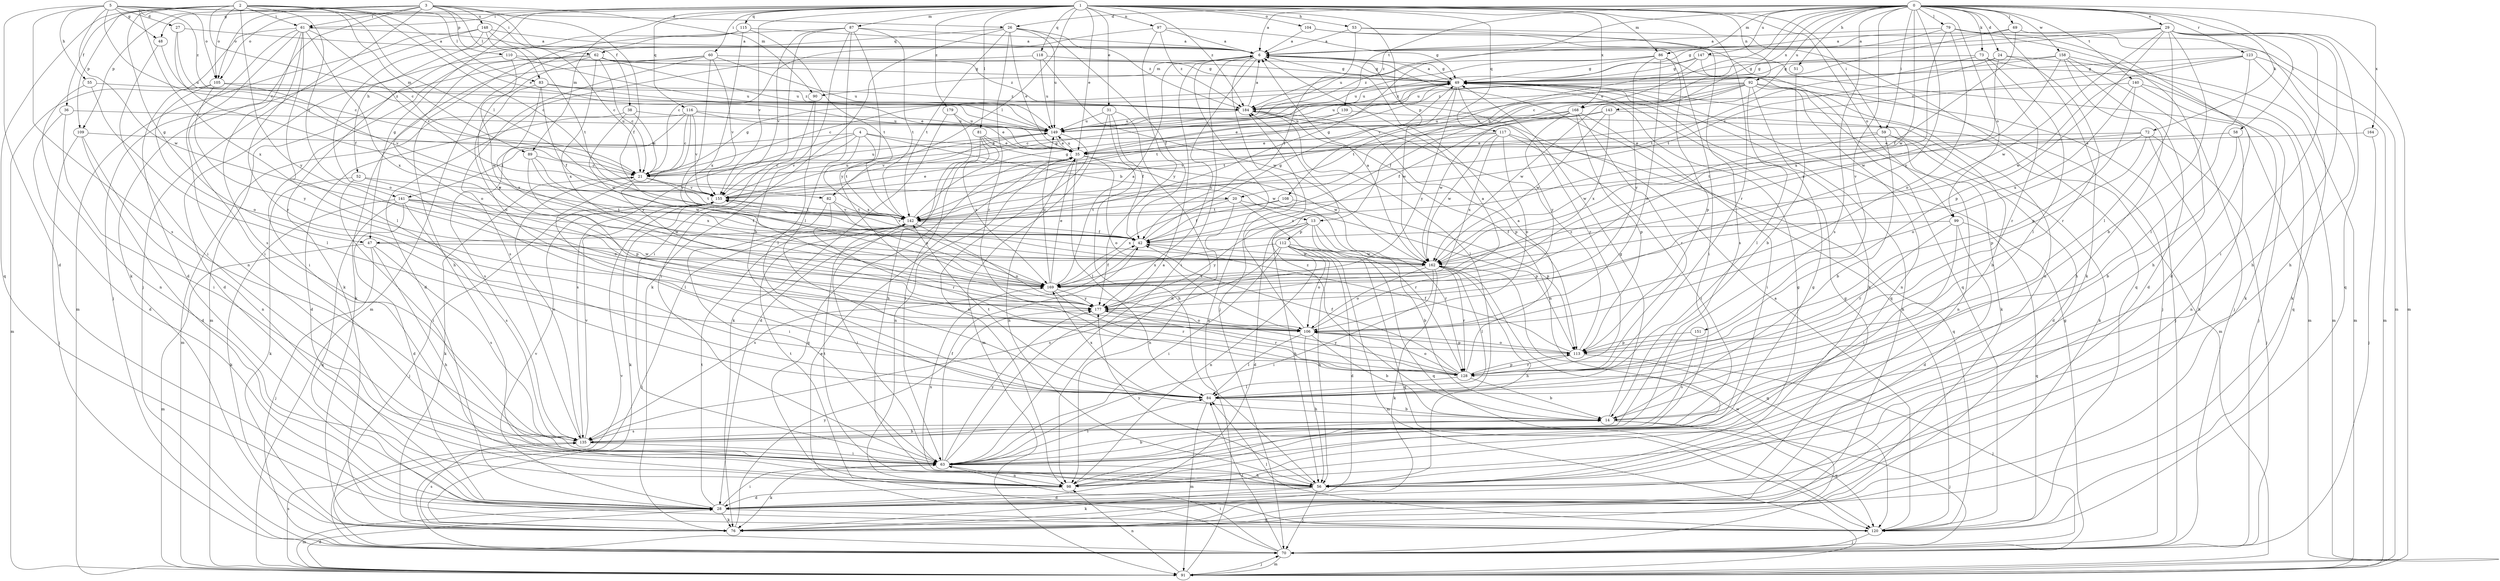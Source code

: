 strict digraph  {
0;
1;
2;
3;
4;
5;
6;
13;
14;
20;
21;
24;
26;
27;
28;
29;
31;
35;
36;
38;
42;
47;
48;
49;
51;
52;
53;
55;
56;
58;
59;
60;
61;
62;
63;
69;
70;
72;
73;
76;
79;
81;
82;
83;
84;
86;
87;
89;
90;
91;
92;
97;
98;
99;
104;
105;
106;
108;
109;
110;
112;
113;
115;
116;
117;
118;
120;
123;
128;
135;
139;
140;
141;
142;
143;
147;
148;
149;
151;
155;
158;
162;
164;
168;
169;
177;
179;
184;
0 -> 6  [label=a];
0 -> 13  [label=b];
0 -> 20  [label=c];
0 -> 24  [label=d];
0 -> 26  [label=d];
0 -> 29  [label=e];
0 -> 47  [label=g];
0 -> 51  [label=h];
0 -> 58  [label=i];
0 -> 59  [label=i];
0 -> 69  [label=j];
0 -> 72  [label=k];
0 -> 73  [label=k];
0 -> 76  [label=k];
0 -> 79  [label=l];
0 -> 86  [label=m];
0 -> 99  [label=o];
0 -> 123  [label=r];
0 -> 135  [label=s];
0 -> 139  [label=t];
0 -> 140  [label=t];
0 -> 143  [label=u];
0 -> 147  [label=u];
0 -> 151  [label=v];
0 -> 158  [label=w];
0 -> 162  [label=w];
0 -> 164  [label=x];
0 -> 168  [label=x];
0 -> 177  [label=y];
1 -> 31  [label=e];
1 -> 35  [label=e];
1 -> 47  [label=g];
1 -> 52  [label=h];
1 -> 53  [label=h];
1 -> 59  [label=i];
1 -> 60  [label=i];
1 -> 61  [label=i];
1 -> 81  [label=l];
1 -> 82  [label=l];
1 -> 86  [label=m];
1 -> 87  [label=m];
1 -> 89  [label=m];
1 -> 92  [label=n];
1 -> 97  [label=n];
1 -> 99  [label=o];
1 -> 104  [label=o];
1 -> 105  [label=o];
1 -> 108  [label=p];
1 -> 115  [label=q];
1 -> 116  [label=q];
1 -> 117  [label=q];
1 -> 118  [label=q];
1 -> 128  [label=r];
1 -> 155  [label=v];
1 -> 168  [label=x];
1 -> 179  [label=z];
1 -> 184  [label=z];
2 -> 20  [label=c];
2 -> 21  [label=c];
2 -> 35  [label=e];
2 -> 36  [label=f];
2 -> 47  [label=g];
2 -> 61  [label=i];
2 -> 82  [label=l];
2 -> 83  [label=l];
2 -> 89  [label=m];
2 -> 105  [label=o];
2 -> 109  [label=p];
2 -> 120  [label=q];
2 -> 141  [label=t];
2 -> 169  [label=x];
2 -> 177  [label=y];
3 -> 38  [label=f];
3 -> 42  [label=f];
3 -> 48  [label=g];
3 -> 61  [label=i];
3 -> 70  [label=j];
3 -> 76  [label=k];
3 -> 83  [label=l];
3 -> 90  [label=m];
3 -> 105  [label=o];
3 -> 109  [label=p];
3 -> 110  [label=p];
3 -> 148  [label=u];
4 -> 13  [label=b];
4 -> 35  [label=e];
4 -> 135  [label=s];
4 -> 141  [label=t];
4 -> 142  [label=t];
4 -> 155  [label=v];
4 -> 169  [label=x];
5 -> 21  [label=c];
5 -> 26  [label=d];
5 -> 27  [label=d];
5 -> 28  [label=d];
5 -> 48  [label=g];
5 -> 55  [label=h];
5 -> 62  [label=i];
5 -> 105  [label=o];
5 -> 135  [label=s];
5 -> 162  [label=w];
5 -> 184  [label=z];
6 -> 49  [label=g];
6 -> 63  [label=i];
6 -> 70  [label=j];
6 -> 90  [label=m];
6 -> 120  [label=q];
6 -> 177  [label=y];
13 -> 14  [label=b];
13 -> 28  [label=d];
13 -> 56  [label=h];
13 -> 112  [label=p];
13 -> 120  [label=q];
13 -> 128  [label=r];
13 -> 177  [label=y];
14 -> 49  [label=g];
14 -> 70  [label=j];
14 -> 120  [label=q];
14 -> 135  [label=s];
14 -> 184  [label=z];
20 -> 98  [label=n];
20 -> 113  [label=p];
20 -> 128  [label=r];
20 -> 142  [label=t];
20 -> 169  [label=x];
21 -> 49  [label=g];
21 -> 76  [label=k];
21 -> 84  [label=l];
21 -> 142  [label=t];
21 -> 149  [label=u];
21 -> 155  [label=v];
24 -> 49  [label=g];
24 -> 91  [label=m];
24 -> 128  [label=r];
24 -> 142  [label=t];
24 -> 162  [label=w];
26 -> 35  [label=e];
26 -> 42  [label=f];
26 -> 76  [label=k];
26 -> 128  [label=r];
26 -> 142  [label=t];
26 -> 149  [label=u];
26 -> 184  [label=z];
26 -> 62  [label=q];
27 -> 6  [label=a];
27 -> 42  [label=f];
27 -> 149  [label=u];
28 -> 49  [label=g];
28 -> 63  [label=i];
28 -> 76  [label=k];
28 -> 91  [label=m];
28 -> 120  [label=q];
28 -> 142  [label=t];
28 -> 155  [label=v];
29 -> 6  [label=a];
29 -> 14  [label=b];
29 -> 56  [label=h];
29 -> 63  [label=i];
29 -> 84  [label=l];
29 -> 91  [label=m];
29 -> 113  [label=p];
29 -> 120  [label=q];
29 -> 149  [label=u];
29 -> 162  [label=w];
29 -> 184  [label=z];
31 -> 42  [label=f];
31 -> 56  [label=h];
31 -> 91  [label=m];
31 -> 98  [label=n];
31 -> 149  [label=u];
35 -> 21  [label=c];
35 -> 56  [label=h];
35 -> 84  [label=l];
35 -> 98  [label=n];
35 -> 106  [label=o];
35 -> 120  [label=q];
35 -> 149  [label=u];
35 -> 162  [label=w];
36 -> 28  [label=d];
36 -> 63  [label=i];
36 -> 149  [label=u];
38 -> 21  [label=c];
38 -> 28  [label=d];
38 -> 149  [label=u];
38 -> 162  [label=w];
42 -> 49  [label=g];
42 -> 135  [label=s];
42 -> 155  [label=v];
42 -> 162  [label=w];
47 -> 56  [label=h];
47 -> 70  [label=j];
47 -> 91  [label=m];
47 -> 135  [label=s];
47 -> 162  [label=w];
48 -> 21  [label=c];
48 -> 63  [label=i];
49 -> 6  [label=a];
49 -> 21  [label=c];
49 -> 76  [label=k];
49 -> 91  [label=m];
49 -> 128  [label=r];
49 -> 142  [label=t];
49 -> 162  [label=w];
49 -> 177  [label=y];
49 -> 184  [label=z];
51 -> 14  [label=b];
52 -> 63  [label=i];
52 -> 76  [label=k];
52 -> 106  [label=o];
52 -> 155  [label=v];
53 -> 6  [label=a];
53 -> 42  [label=f];
53 -> 120  [label=q];
53 -> 135  [label=s];
55 -> 84  [label=l];
55 -> 98  [label=n];
55 -> 184  [label=z];
56 -> 28  [label=d];
56 -> 49  [label=g];
56 -> 70  [label=j];
56 -> 76  [label=k];
56 -> 142  [label=t];
56 -> 169  [label=x];
56 -> 177  [label=y];
58 -> 14  [label=b];
58 -> 35  [label=e];
58 -> 98  [label=n];
59 -> 14  [label=b];
59 -> 28  [label=d];
59 -> 35  [label=e];
59 -> 98  [label=n];
59 -> 162  [label=w];
60 -> 49  [label=g];
60 -> 76  [label=k];
60 -> 91  [label=m];
60 -> 135  [label=s];
60 -> 149  [label=u];
60 -> 155  [label=v];
60 -> 177  [label=y];
61 -> 6  [label=a];
61 -> 28  [label=d];
61 -> 63  [label=i];
61 -> 84  [label=l];
61 -> 98  [label=n];
61 -> 128  [label=r];
61 -> 135  [label=s];
61 -> 155  [label=v];
61 -> 169  [label=x];
62 -> 21  [label=c];
62 -> 49  [label=g];
62 -> 63  [label=i];
62 -> 106  [label=o];
62 -> 149  [label=u];
62 -> 169  [label=x];
62 -> 177  [label=y];
62 -> 184  [label=z];
63 -> 6  [label=a];
63 -> 14  [label=b];
63 -> 42  [label=f];
63 -> 56  [label=h];
63 -> 76  [label=k];
63 -> 84  [label=l];
63 -> 98  [label=n];
63 -> 177  [label=y];
69 -> 6  [label=a];
69 -> 35  [label=e];
69 -> 42  [label=f];
69 -> 56  [label=h];
70 -> 35  [label=e];
70 -> 49  [label=g];
70 -> 63  [label=i];
70 -> 84  [label=l];
70 -> 91  [label=m];
70 -> 155  [label=v];
70 -> 162  [label=w];
72 -> 35  [label=e];
72 -> 56  [label=h];
72 -> 70  [label=j];
72 -> 106  [label=o];
72 -> 113  [label=p];
72 -> 142  [label=t];
73 -> 49  [label=g];
73 -> 76  [label=k];
73 -> 84  [label=l];
73 -> 128  [label=r];
73 -> 142  [label=t];
76 -> 135  [label=s];
76 -> 177  [label=y];
79 -> 6  [label=a];
79 -> 28  [label=d];
79 -> 49  [label=g];
79 -> 56  [label=h];
79 -> 91  [label=m];
79 -> 106  [label=o];
79 -> 169  [label=x];
81 -> 28  [label=d];
81 -> 35  [label=e];
81 -> 63  [label=i];
81 -> 162  [label=w];
81 -> 169  [label=x];
82 -> 63  [label=i];
82 -> 128  [label=r];
82 -> 142  [label=t];
82 -> 169  [label=x];
83 -> 35  [label=e];
83 -> 42  [label=f];
83 -> 106  [label=o];
83 -> 169  [label=x];
83 -> 184  [label=z];
84 -> 14  [label=b];
84 -> 91  [label=m];
84 -> 142  [label=t];
84 -> 169  [label=x];
86 -> 49  [label=g];
86 -> 70  [label=j];
86 -> 106  [label=o];
86 -> 113  [label=p];
86 -> 149  [label=u];
86 -> 177  [label=y];
86 -> 184  [label=z];
87 -> 6  [label=a];
87 -> 14  [label=b];
87 -> 63  [label=i];
87 -> 84  [label=l];
87 -> 91  [label=m];
87 -> 142  [label=t];
87 -> 155  [label=v];
87 -> 177  [label=y];
89 -> 21  [label=c];
89 -> 113  [label=p];
89 -> 162  [label=w];
89 -> 169  [label=x];
90 -> 63  [label=i];
90 -> 84  [label=l];
91 -> 6  [label=a];
91 -> 28  [label=d];
91 -> 70  [label=j];
91 -> 98  [label=n];
91 -> 135  [label=s];
92 -> 42  [label=f];
92 -> 56  [label=h];
92 -> 70  [label=j];
92 -> 76  [label=k];
92 -> 84  [label=l];
92 -> 98  [label=n];
92 -> 142  [label=t];
92 -> 149  [label=u];
92 -> 162  [label=w];
92 -> 184  [label=z];
97 -> 6  [label=a];
97 -> 21  [label=c];
97 -> 49  [label=g];
97 -> 177  [label=y];
97 -> 184  [label=z];
98 -> 28  [label=d];
98 -> 49  [label=g];
98 -> 142  [label=t];
99 -> 28  [label=d];
99 -> 42  [label=f];
99 -> 63  [label=i];
99 -> 120  [label=q];
99 -> 128  [label=r];
104 -> 6  [label=a];
104 -> 63  [label=i];
104 -> 120  [label=q];
105 -> 91  [label=m];
105 -> 106  [label=o];
105 -> 155  [label=v];
105 -> 177  [label=y];
105 -> 184  [label=z];
106 -> 6  [label=a];
106 -> 14  [label=b];
106 -> 56  [label=h];
106 -> 84  [label=l];
106 -> 113  [label=p];
106 -> 184  [label=z];
108 -> 42  [label=f];
108 -> 113  [label=p];
108 -> 142  [label=t];
109 -> 28  [label=d];
109 -> 35  [label=e];
109 -> 70  [label=j];
109 -> 98  [label=n];
110 -> 28  [label=d];
110 -> 49  [label=g];
110 -> 149  [label=u];
110 -> 162  [label=w];
112 -> 28  [label=d];
112 -> 56  [label=h];
112 -> 63  [label=i];
112 -> 91  [label=m];
112 -> 98  [label=n];
112 -> 106  [label=o];
112 -> 120  [label=q];
112 -> 135  [label=s];
112 -> 162  [label=w];
112 -> 169  [label=x];
113 -> 42  [label=f];
113 -> 70  [label=j];
113 -> 106  [label=o];
113 -> 128  [label=r];
113 -> 184  [label=z];
115 -> 6  [label=a];
115 -> 56  [label=h];
115 -> 76  [label=k];
115 -> 142  [label=t];
115 -> 169  [label=x];
116 -> 21  [label=c];
116 -> 35  [label=e];
116 -> 91  [label=m];
116 -> 135  [label=s];
116 -> 149  [label=u];
116 -> 155  [label=v];
116 -> 177  [label=y];
117 -> 35  [label=e];
117 -> 63  [label=i];
117 -> 106  [label=o];
117 -> 120  [label=q];
117 -> 155  [label=v];
117 -> 162  [label=w];
117 -> 169  [label=x];
118 -> 28  [label=d];
118 -> 49  [label=g];
118 -> 149  [label=u];
118 -> 162  [label=w];
120 -> 6  [label=a];
120 -> 70  [label=j];
120 -> 84  [label=l];
123 -> 21  [label=c];
123 -> 49  [label=g];
123 -> 76  [label=k];
123 -> 84  [label=l];
123 -> 91  [label=m];
123 -> 162  [label=w];
128 -> 6  [label=a];
128 -> 14  [label=b];
128 -> 42  [label=f];
128 -> 84  [label=l];
128 -> 106  [label=o];
128 -> 113  [label=p];
128 -> 177  [label=y];
135 -> 14  [label=b];
135 -> 21  [label=c];
135 -> 63  [label=i];
135 -> 155  [label=v];
139 -> 35  [label=e];
139 -> 76  [label=k];
139 -> 149  [label=u];
140 -> 70  [label=j];
140 -> 113  [label=p];
140 -> 120  [label=q];
140 -> 169  [label=x];
140 -> 184  [label=z];
141 -> 28  [label=d];
141 -> 42  [label=f];
141 -> 76  [label=k];
141 -> 120  [label=q];
141 -> 135  [label=s];
141 -> 142  [label=t];
141 -> 162  [label=w];
142 -> 42  [label=f];
142 -> 49  [label=g];
142 -> 63  [label=i];
142 -> 70  [label=j];
142 -> 106  [label=o];
142 -> 155  [label=v];
143 -> 14  [label=b];
143 -> 21  [label=c];
143 -> 42  [label=f];
143 -> 149  [label=u];
143 -> 162  [label=w];
143 -> 169  [label=x];
147 -> 49  [label=g];
147 -> 91  [label=m];
147 -> 98  [label=n];
147 -> 149  [label=u];
147 -> 155  [label=v];
148 -> 6  [label=a];
148 -> 21  [label=c];
148 -> 70  [label=j];
148 -> 91  [label=m];
148 -> 106  [label=o];
148 -> 142  [label=t];
149 -> 35  [label=e];
149 -> 98  [label=n];
149 -> 155  [label=v];
151 -> 113  [label=p];
151 -> 135  [label=s];
155 -> 35  [label=e];
155 -> 49  [label=g];
155 -> 70  [label=j];
155 -> 76  [label=k];
155 -> 142  [label=t];
155 -> 149  [label=u];
158 -> 28  [label=d];
158 -> 49  [label=g];
158 -> 56  [label=h];
158 -> 70  [label=j];
158 -> 91  [label=m];
158 -> 149  [label=u];
158 -> 169  [label=x];
162 -> 6  [label=a];
162 -> 56  [label=h];
162 -> 63  [label=i];
162 -> 76  [label=k];
162 -> 84  [label=l];
162 -> 106  [label=o];
162 -> 120  [label=q];
162 -> 128  [label=r];
162 -> 169  [label=x];
164 -> 35  [label=e];
164 -> 70  [label=j];
168 -> 63  [label=i];
168 -> 113  [label=p];
168 -> 128  [label=r];
168 -> 142  [label=t];
168 -> 149  [label=u];
168 -> 162  [label=w];
168 -> 177  [label=y];
169 -> 6  [label=a];
169 -> 35  [label=e];
169 -> 42  [label=f];
169 -> 128  [label=r];
169 -> 149  [label=u];
169 -> 177  [label=y];
177 -> 106  [label=o];
177 -> 128  [label=r];
179 -> 56  [label=h];
179 -> 76  [label=k];
179 -> 149  [label=u];
184 -> 6  [label=a];
184 -> 84  [label=l];
184 -> 98  [label=n];
184 -> 113  [label=p];
184 -> 149  [label=u];
}
